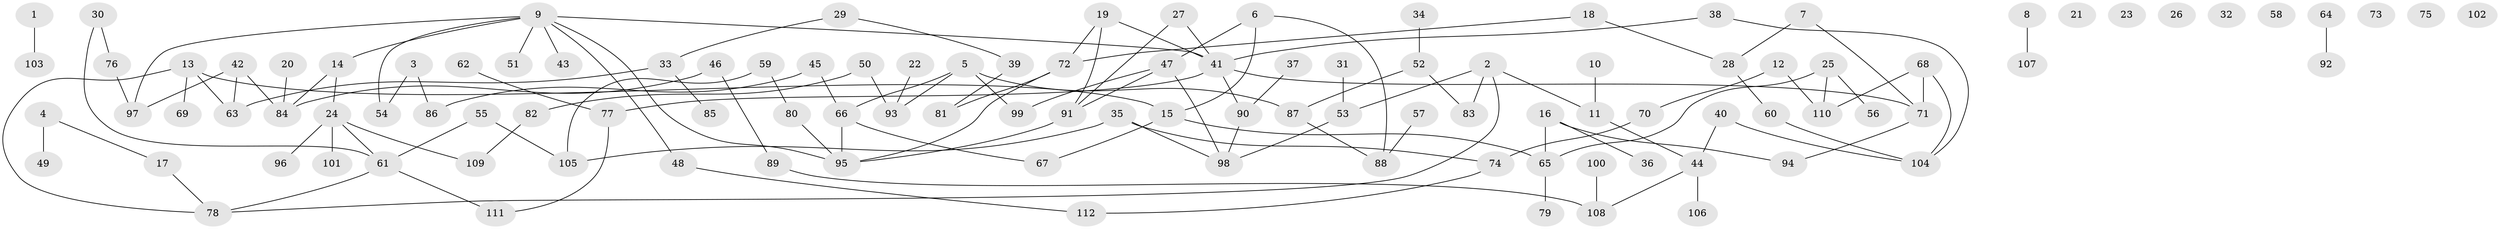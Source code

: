 // coarse degree distribution, {2: 0.5087719298245614, 7: 0.03508771929824561, 4: 0.12280701754385964, 8: 0.03508771929824561, 3: 0.17543859649122806, 1: 0.07017543859649122, 5: 0.03508771929824561, 6: 0.017543859649122806}
// Generated by graph-tools (version 1.1) at 2025/48/03/04/25 22:48:13]
// undirected, 112 vertices, 128 edges
graph export_dot {
  node [color=gray90,style=filled];
  1;
  2;
  3;
  4;
  5;
  6;
  7;
  8;
  9;
  10;
  11;
  12;
  13;
  14;
  15;
  16;
  17;
  18;
  19;
  20;
  21;
  22;
  23;
  24;
  25;
  26;
  27;
  28;
  29;
  30;
  31;
  32;
  33;
  34;
  35;
  36;
  37;
  38;
  39;
  40;
  41;
  42;
  43;
  44;
  45;
  46;
  47;
  48;
  49;
  50;
  51;
  52;
  53;
  54;
  55;
  56;
  57;
  58;
  59;
  60;
  61;
  62;
  63;
  64;
  65;
  66;
  67;
  68;
  69;
  70;
  71;
  72;
  73;
  74;
  75;
  76;
  77;
  78;
  79;
  80;
  81;
  82;
  83;
  84;
  85;
  86;
  87;
  88;
  89;
  90;
  91;
  92;
  93;
  94;
  95;
  96;
  97;
  98;
  99;
  100;
  101;
  102;
  103;
  104;
  105;
  106;
  107;
  108;
  109;
  110;
  111;
  112;
  1 -- 103;
  2 -- 11;
  2 -- 53;
  2 -- 78;
  2 -- 83;
  3 -- 54;
  3 -- 86;
  4 -- 17;
  4 -- 49;
  5 -- 66;
  5 -- 87;
  5 -- 93;
  5 -- 99;
  6 -- 15;
  6 -- 47;
  6 -- 88;
  7 -- 28;
  7 -- 71;
  8 -- 107;
  9 -- 14;
  9 -- 41;
  9 -- 43;
  9 -- 48;
  9 -- 51;
  9 -- 54;
  9 -- 95;
  9 -- 97;
  10 -- 11;
  11 -- 44;
  12 -- 70;
  12 -- 110;
  13 -- 15;
  13 -- 63;
  13 -- 69;
  13 -- 78;
  14 -- 24;
  14 -- 84;
  15 -- 65;
  15 -- 67;
  16 -- 36;
  16 -- 65;
  16 -- 94;
  17 -- 78;
  18 -- 28;
  18 -- 72;
  19 -- 41;
  19 -- 72;
  19 -- 91;
  20 -- 84;
  22 -- 93;
  24 -- 61;
  24 -- 96;
  24 -- 101;
  24 -- 109;
  25 -- 56;
  25 -- 65;
  25 -- 110;
  27 -- 41;
  27 -- 91;
  28 -- 60;
  29 -- 33;
  29 -- 39;
  30 -- 61;
  30 -- 76;
  31 -- 53;
  33 -- 63;
  33 -- 85;
  34 -- 52;
  35 -- 74;
  35 -- 98;
  35 -- 105;
  37 -- 90;
  38 -- 41;
  38 -- 104;
  39 -- 81;
  40 -- 44;
  40 -- 104;
  41 -- 71;
  41 -- 77;
  41 -- 90;
  42 -- 63;
  42 -- 84;
  42 -- 97;
  44 -- 106;
  44 -- 108;
  45 -- 66;
  45 -- 86;
  46 -- 84;
  46 -- 89;
  47 -- 91;
  47 -- 98;
  47 -- 99;
  48 -- 112;
  50 -- 82;
  50 -- 93;
  52 -- 83;
  52 -- 87;
  53 -- 98;
  55 -- 61;
  55 -- 105;
  57 -- 88;
  59 -- 80;
  59 -- 105;
  60 -- 104;
  61 -- 78;
  61 -- 111;
  62 -- 77;
  64 -- 92;
  65 -- 79;
  66 -- 67;
  66 -- 95;
  68 -- 71;
  68 -- 104;
  68 -- 110;
  70 -- 74;
  71 -- 94;
  72 -- 81;
  72 -- 95;
  74 -- 112;
  76 -- 97;
  77 -- 111;
  80 -- 95;
  82 -- 109;
  87 -- 88;
  89 -- 108;
  90 -- 98;
  91 -- 95;
  100 -- 108;
}
